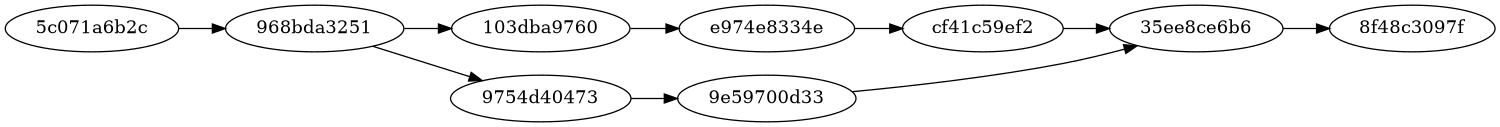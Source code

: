digraph "Branchement et fusion"
{
    size="10,20!";
    rankdir=LR;
    subgraph master
    {
        "5c071a6b2c" -> "968bda3251" -> "103dba9760" -> "e974e8334e" -> "cf41c59ef2" -> "35ee8ce6b6" -> "8f48c3097f";
    }
    subgraph master
    {
        "968bda3251" -> "9754d40473" [weight=0];
        "9e59700d33" -> "35ee8ce6b6" [weight=0];
        "9754d40473" -> "9e59700d33";
    }
}
